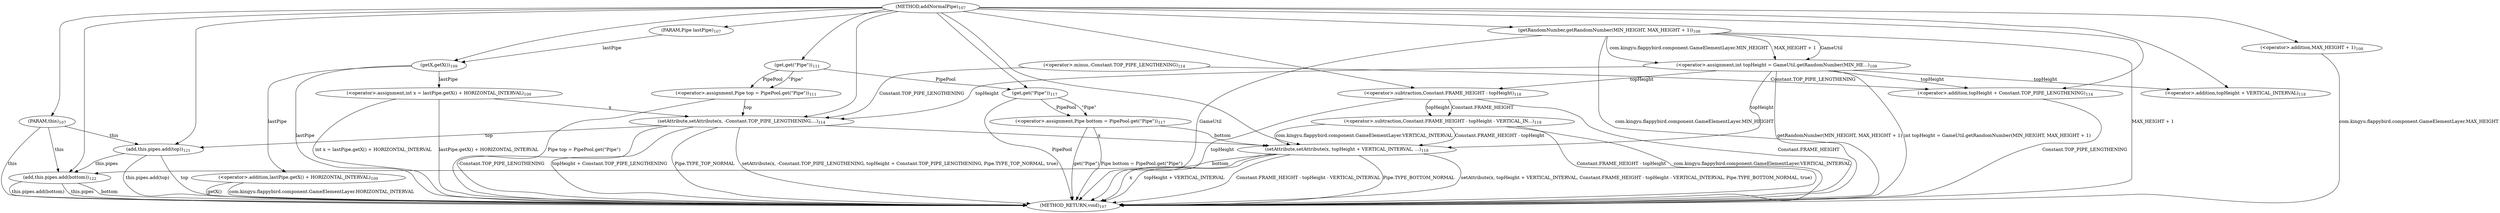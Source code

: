 digraph "addNormalPipe" {  
"330" [label = <(METHOD,addNormalPipe)<SUB>107</SUB>> ]
"417" [label = <(METHOD_RETURN,void)<SUB>107</SUB>> ]
"331" [label = <(PARAM,this)<SUB>107</SUB>> ]
"332" [label = <(PARAM,Pipe lastPipe)<SUB>107</SUB>> ]
"335" [label = <(&lt;operator&gt;.assignment,int topHeight = GameUtil.getRandomNumber(MIN_HE...)<SUB>108</SUB>> ]
"348" [label = <(&lt;operator&gt;.assignment,int x = lastPipe.getX() + HORIZONTAL_INTERVAL)<SUB>109</SUB>> ]
"357" [label = <(&lt;operator&gt;.assignment,Pipe top = PipePool.get(&quot;Pipe&quot;))<SUB>111</SUB>> ]
"362" [label = <(setAttribute,setAttribute(x, -Constant.TOP_PIPE_LENGTHENING,...)<SUB>114</SUB>> ]
"379" [label = <(&lt;operator&gt;.assignment,Pipe bottom = PipePool.get(&quot;Pipe&quot;))<SUB>117</SUB>> ]
"384" [label = <(setAttribute,setAttribute(x, topHeight + VERTICAL_INTERVAL, ...)<SUB>118</SUB>> ]
"405" [label = <(add,this.pipes.add(top))<SUB>121</SUB>> ]
"410" [label = <(add,this.pipes.add(bottom))<SUB>122</SUB>> ]
"335" [label = <(&lt;operator&gt;.assignment,int topHeight = GameUtil.getRandomNumber(MIN_HE...)<SUB>108</SUB>> ]
"335" [label = <(&lt;operator&gt;.assignment,int topHeight = GameUtil.getRandomNumber(MIN_HE...)<SUB>108</SUB>> ]
"348" [label = <(&lt;operator&gt;.assignment,int x = lastPipe.getX() + HORIZONTAL_INTERVAL)<SUB>109</SUB>> ]
"348" [label = <(&lt;operator&gt;.assignment,int x = lastPipe.getX() + HORIZONTAL_INTERVAL)<SUB>109</SUB>> ]
"357" [label = <(&lt;operator&gt;.assignment,Pipe top = PipePool.get(&quot;Pipe&quot;))<SUB>111</SUB>> ]
"357" [label = <(&lt;operator&gt;.assignment,Pipe top = PipePool.get(&quot;Pipe&quot;))<SUB>111</SUB>> ]
"362" [label = <(setAttribute,setAttribute(x, -Constant.TOP_PIPE_LENGTHENING,...)<SUB>114</SUB>> ]
"362" [label = <(setAttribute,setAttribute(x, -Constant.TOP_PIPE_LENGTHENING,...)<SUB>114</SUB>> ]
"362" [label = <(setAttribute,setAttribute(x, -Constant.TOP_PIPE_LENGTHENING,...)<SUB>114</SUB>> ]
"362" [label = <(setAttribute,setAttribute(x, -Constant.TOP_PIPE_LENGTHENING,...)<SUB>114</SUB>> ]
"362" [label = <(setAttribute,setAttribute(x, -Constant.TOP_PIPE_LENGTHENING,...)<SUB>114</SUB>> ]
"362" [label = <(setAttribute,setAttribute(x, -Constant.TOP_PIPE_LENGTHENING,...)<SUB>114</SUB>> ]
"379" [label = <(&lt;operator&gt;.assignment,Pipe bottom = PipePool.get(&quot;Pipe&quot;))<SUB>117</SUB>> ]
"379" [label = <(&lt;operator&gt;.assignment,Pipe bottom = PipePool.get(&quot;Pipe&quot;))<SUB>117</SUB>> ]
"384" [label = <(setAttribute,setAttribute(x, topHeight + VERTICAL_INTERVAL, ...)<SUB>118</SUB>> ]
"384" [label = <(setAttribute,setAttribute(x, topHeight + VERTICAL_INTERVAL, ...)<SUB>118</SUB>> ]
"384" [label = <(setAttribute,setAttribute(x, topHeight + VERTICAL_INTERVAL, ...)<SUB>118</SUB>> ]
"384" [label = <(setAttribute,setAttribute(x, topHeight + VERTICAL_INTERVAL, ...)<SUB>118</SUB>> ]
"384" [label = <(setAttribute,setAttribute(x, topHeight + VERTICAL_INTERVAL, ...)<SUB>118</SUB>> ]
"384" [label = <(setAttribute,setAttribute(x, topHeight + VERTICAL_INTERVAL, ...)<SUB>118</SUB>> ]
"405" [label = <(add,this.pipes.add(top))<SUB>121</SUB>> ]
"405" [label = <(add,this.pipes.add(top))<SUB>121</SUB>> ]
"410" [label = <(add,this.pipes.add(bottom))<SUB>122</SUB>> ]
"410" [label = <(add,this.pipes.add(bottom))<SUB>122</SUB>> ]
"337" [label = <(getRandomNumber,getRandomNumber(MIN_HEIGHT, MAX_HEIGHT + 1))<SUB>108</SUB>> ]
"337" [label = <(getRandomNumber,getRandomNumber(MIN_HEIGHT, MAX_HEIGHT + 1))<SUB>108</SUB>> ]
"337" [label = <(getRandomNumber,getRandomNumber(MIN_HEIGHT, MAX_HEIGHT + 1))<SUB>108</SUB>> ]
"350" [label = <(&lt;operator&gt;.addition,lastPipe.getX() + HORIZONTAL_INTERVAL)<SUB>109</SUB>> ]
"350" [label = <(&lt;operator&gt;.addition,lastPipe.getX() + HORIZONTAL_INTERVAL)<SUB>109</SUB>> ]
"359" [label = <(get,get(&quot;Pipe&quot;))<SUB>111</SUB>> ]
"359" [label = <(get,get(&quot;Pipe&quot;))<SUB>111</SUB>> ]
"365" [label = <(&lt;operator&gt;.minus,-Constant.TOP_PIPE_LENGTHENING)<SUB>114</SUB>> ]
"369" [label = <(&lt;operator&gt;.addition,topHeight + Constant.TOP_PIPE_LENGTHENING)<SUB>114</SUB>> ]
"369" [label = <(&lt;operator&gt;.addition,topHeight + Constant.TOP_PIPE_LENGTHENING)<SUB>114</SUB>> ]
"381" [label = <(get,get(&quot;Pipe&quot;))<SUB>117</SUB>> ]
"381" [label = <(get,get(&quot;Pipe&quot;))<SUB>117</SUB>> ]
"387" [label = <(&lt;operator&gt;.addition,topHeight + VERTICAL_INTERVAL)<SUB>118</SUB>> ]
"392" [label = <(&lt;operator&gt;.subtraction,Constant.FRAME_HEIGHT - topHeight - VERTICAL_IN...)<SUB>118</SUB>> ]
"392" [label = <(&lt;operator&gt;.subtraction,Constant.FRAME_HEIGHT - topHeight - VERTICAL_IN...)<SUB>118</SUB>> ]
"342" [label = <(&lt;operator&gt;.addition,MAX_HEIGHT + 1)<SUB>108</SUB>> ]
"342" [label = <(&lt;operator&gt;.addition,MAX_HEIGHT + 1)<SUB>108</SUB>> ]
"351" [label = <(getX,getX())<SUB>109</SUB>> ]
"393" [label = <(&lt;operator&gt;.subtraction,Constant.FRAME_HEIGHT - topHeight)<SUB>118</SUB>> ]
"393" [label = <(&lt;operator&gt;.subtraction,Constant.FRAME_HEIGHT - topHeight)<SUB>118</SUB>> ]
  "331" -> "417"  [ label = "this"] 
  "337" -> "417"  [ label = "com.kingyu.flappybird.component.GameElementLayer.MIN_HEIGHT"] 
  "342" -> "417"  [ label = "com.kingyu.flappybird.component.GameElementLayer.MAX_HEIGHT"] 
  "337" -> "417"  [ label = "MAX_HEIGHT + 1"] 
  "335" -> "417"  [ label = "getRandomNumber(MIN_HEIGHT, MAX_HEIGHT + 1)"] 
  "335" -> "417"  [ label = "int topHeight = GameUtil.getRandomNumber(MIN_HEIGHT, MAX_HEIGHT + 1)"] 
  "351" -> "417"  [ label = "lastPipe"] 
  "350" -> "417"  [ label = "getX()"] 
  "350" -> "417"  [ label = "com.kingyu.flappybird.component.GameElementLayer.HORIZONTAL_INTERVAL"] 
  "348" -> "417"  [ label = "lastPipe.getX() + HORIZONTAL_INTERVAL"] 
  "348" -> "417"  [ label = "int x = lastPipe.getX() + HORIZONTAL_INTERVAL"] 
  "357" -> "417"  [ label = "Pipe top = PipePool.get(&quot;Pipe&quot;)"] 
  "362" -> "417"  [ label = "-Constant.TOP_PIPE_LENGTHENING"] 
  "369" -> "417"  [ label = "Constant.TOP_PIPE_LENGTHENING"] 
  "362" -> "417"  [ label = "topHeight + Constant.TOP_PIPE_LENGTHENING"] 
  "362" -> "417"  [ label = "Pipe.TYPE_TOP_NORMAL"] 
  "362" -> "417"  [ label = "setAttribute(x, -Constant.TOP_PIPE_LENGTHENING, topHeight + Constant.TOP_PIPE_LENGTHENING, Pipe.TYPE_TOP_NORMAL, true)"] 
  "381" -> "417"  [ label = "PipePool"] 
  "379" -> "417"  [ label = "get(&quot;Pipe&quot;)"] 
  "379" -> "417"  [ label = "Pipe bottom = PipePool.get(&quot;Pipe&quot;)"] 
  "384" -> "417"  [ label = "x"] 
  "384" -> "417"  [ label = "topHeight + VERTICAL_INTERVAL"] 
  "393" -> "417"  [ label = "Constant.FRAME_HEIGHT"] 
  "393" -> "417"  [ label = "topHeight"] 
  "392" -> "417"  [ label = "Constant.FRAME_HEIGHT - topHeight"] 
  "392" -> "417"  [ label = "com.kingyu.flappybird.component.GameElementLayer.VERTICAL_INTERVAL"] 
  "384" -> "417"  [ label = "Constant.FRAME_HEIGHT - topHeight - VERTICAL_INTERVAL"] 
  "384" -> "417"  [ label = "Pipe.TYPE_BOTTOM_NORMAL"] 
  "384" -> "417"  [ label = "setAttribute(x, topHeight + VERTICAL_INTERVAL, Constant.FRAME_HEIGHT - topHeight - VERTICAL_INTERVAL, Pipe.TYPE_BOTTOM_NORMAL, true)"] 
  "405" -> "417"  [ label = "top"] 
  "405" -> "417"  [ label = "this.pipes.add(top)"] 
  "410" -> "417"  [ label = "this.pipes"] 
  "410" -> "417"  [ label = "bottom"] 
  "410" -> "417"  [ label = "this.pipes.add(bottom)"] 
  "337" -> "417"  [ label = "GameUtil"] 
  "330" -> "331" 
  "330" -> "332" 
  "337" -> "335"  [ label = "GameUtil"] 
  "337" -> "335"  [ label = "com.kingyu.flappybird.component.GameElementLayer.MIN_HEIGHT"] 
  "337" -> "335"  [ label = "MAX_HEIGHT + 1"] 
  "351" -> "348"  [ label = "lastPipe"] 
  "359" -> "357"  [ label = "PipePool"] 
  "359" -> "357"  [ label = "&quot;Pipe&quot;"] 
  "381" -> "379"  [ label = "PipePool"] 
  "381" -> "379"  [ label = "&quot;Pipe&quot;"] 
  "357" -> "362"  [ label = "top"] 
  "330" -> "362" 
  "348" -> "362"  [ label = "x"] 
  "365" -> "362"  [ label = "Constant.TOP_PIPE_LENGTHENING"] 
  "335" -> "362"  [ label = "topHeight"] 
  "379" -> "384"  [ label = "bottom"] 
  "330" -> "384" 
  "362" -> "384"  [ label = "x"] 
  "335" -> "384"  [ label = "topHeight"] 
  "392" -> "384"  [ label = "Constant.FRAME_HEIGHT - topHeight"] 
  "392" -> "384"  [ label = "com.kingyu.flappybird.component.GameElementLayer.VERTICAL_INTERVAL"] 
  "331" -> "405"  [ label = "this"] 
  "362" -> "405"  [ label = "top"] 
  "330" -> "405" 
  "331" -> "410"  [ label = "this"] 
  "405" -> "410"  [ label = "this.pipes"] 
  "384" -> "410"  [ label = "bottom"] 
  "330" -> "410" 
  "330" -> "337" 
  "351" -> "350"  [ label = "lastPipe"] 
  "330" -> "359" 
  "335" -> "369"  [ label = "topHeight"] 
  "330" -> "369" 
  "365" -> "369"  [ label = "Constant.TOP_PIPE_LENGTHENING"] 
  "359" -> "381"  [ label = "PipePool"] 
  "330" -> "381" 
  "330" -> "387" 
  "335" -> "387"  [ label = "topHeight"] 
  "393" -> "392"  [ label = "Constant.FRAME_HEIGHT"] 
  "393" -> "392"  [ label = "topHeight"] 
  "330" -> "342" 
  "332" -> "351"  [ label = "lastPipe"] 
  "330" -> "351" 
  "330" -> "393" 
  "335" -> "393"  [ label = "topHeight"] 
}
